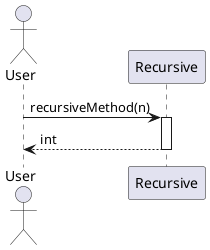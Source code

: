 @startuml
'https://plantuml.com/sequence-diagram

actor User
participant Recursive
User -> Recursive: recursiveMethod(n)
activate Recursive
Recursive --> User: int
deactivate Recursive
deactivate User
@enduml